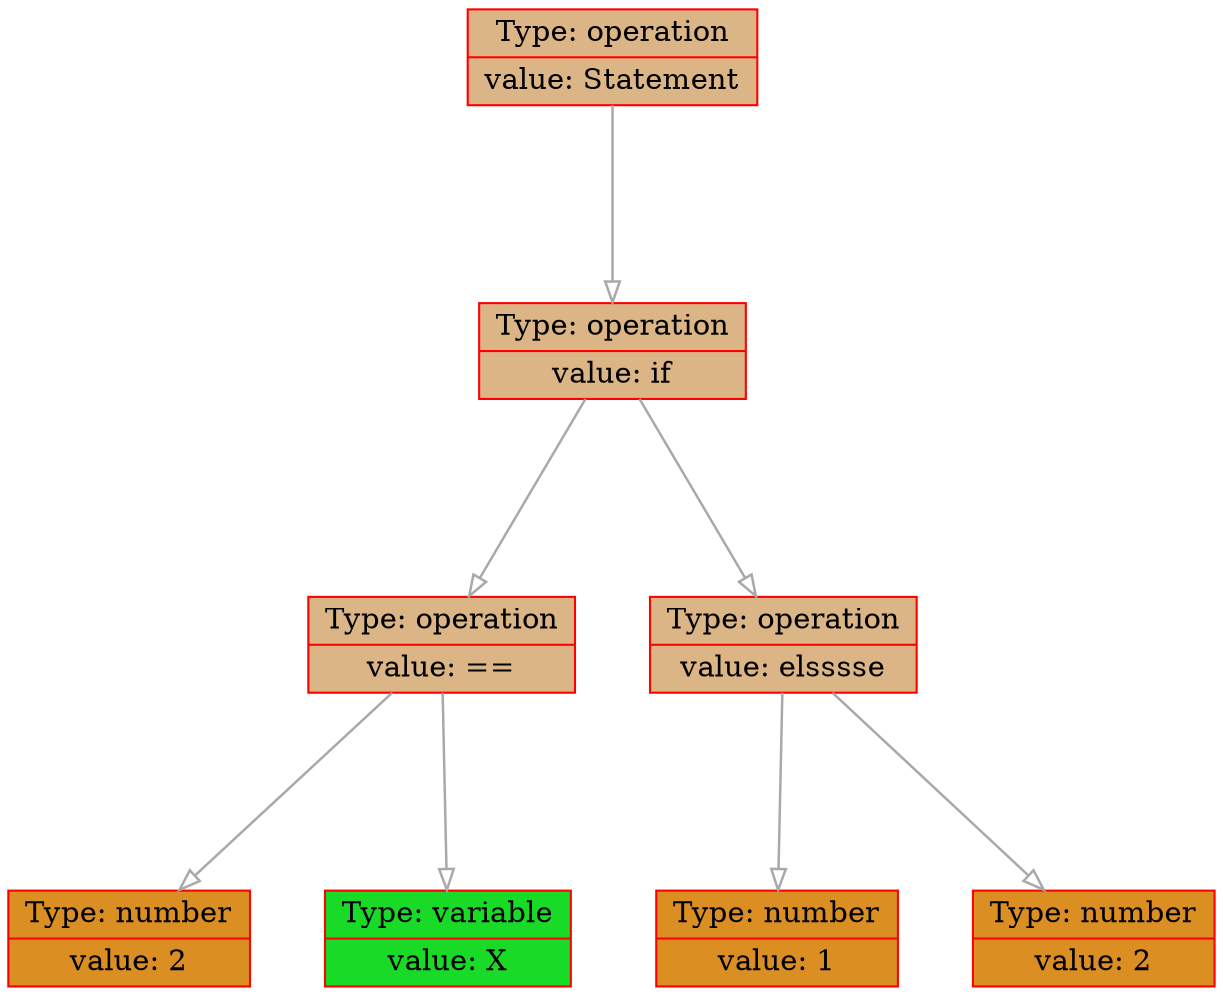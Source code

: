 
    digraph g {
        dpi      = 200;
        fontname = "Comic Sans MS";
        fontsize = 20;
        rankdir   =  TB;
        edge [color = darkgrey, arrowhead = onormal, arrowsize = 1, penwidth = 1.2]
        graph[fillcolor = lightgreen, ranksep = 1.3, nodesep = 0.5,
        style = "rounded, filled",color = green, penwidth = 2]

    Node000001f933db1930[shape=record, width=0.2, style="filled", color="red", fillcolor="#DBB585",label=" {Type: operation | value: Statement}"] 
 
Node000001f933db1900[shape=record, width=0.2, style="filled", color="red", fillcolor="#DBB585",label=" {Type: operation | value: if}"] 
 
Node000001f933db1840[shape=record, width=0.2, style="filled", color="red", fillcolor="#DBB585",label=" {Type: operation | value: ==}"] 
 
Node000001f933db17e0[shape=record, width=0.2, style="filled", color="red", fillcolor="#DB8E21",label=" {Type: number | value: 2}"] 
 
Node000001f933db1810[shape=record, width=0.2, style="filled", color="red", fillcolor="#19DB27",label=" {Type: variable | value: X}"] 
 
Node000001f933db18d0[shape=record, width=0.2, style="filled", color="red", fillcolor="#DBB585",label=" {Type: operation | value: elsssse}"] 
 
Node000001f933db1870[shape=record, width=0.2, style="filled", color="red", fillcolor="#DB8E21",label=" {Type: number | value: 1}"] 
 
Node000001f933db18a0[shape=record, width=0.2, style="filled", color="red", fillcolor="#DB8E21",label=" {Type: number | value: 2}"] 
 
Node000001f933db1930->Node000001f933db1900
Node000001f933db1900->Node000001f933db1840
Node000001f933db1840->Node000001f933db17e0
Node000001f933db1840->Node000001f933db1810
Node000001f933db1900->Node000001f933db18d0
Node000001f933db18d0->Node000001f933db1870
Node000001f933db18d0->Node000001f933db18a0
}
